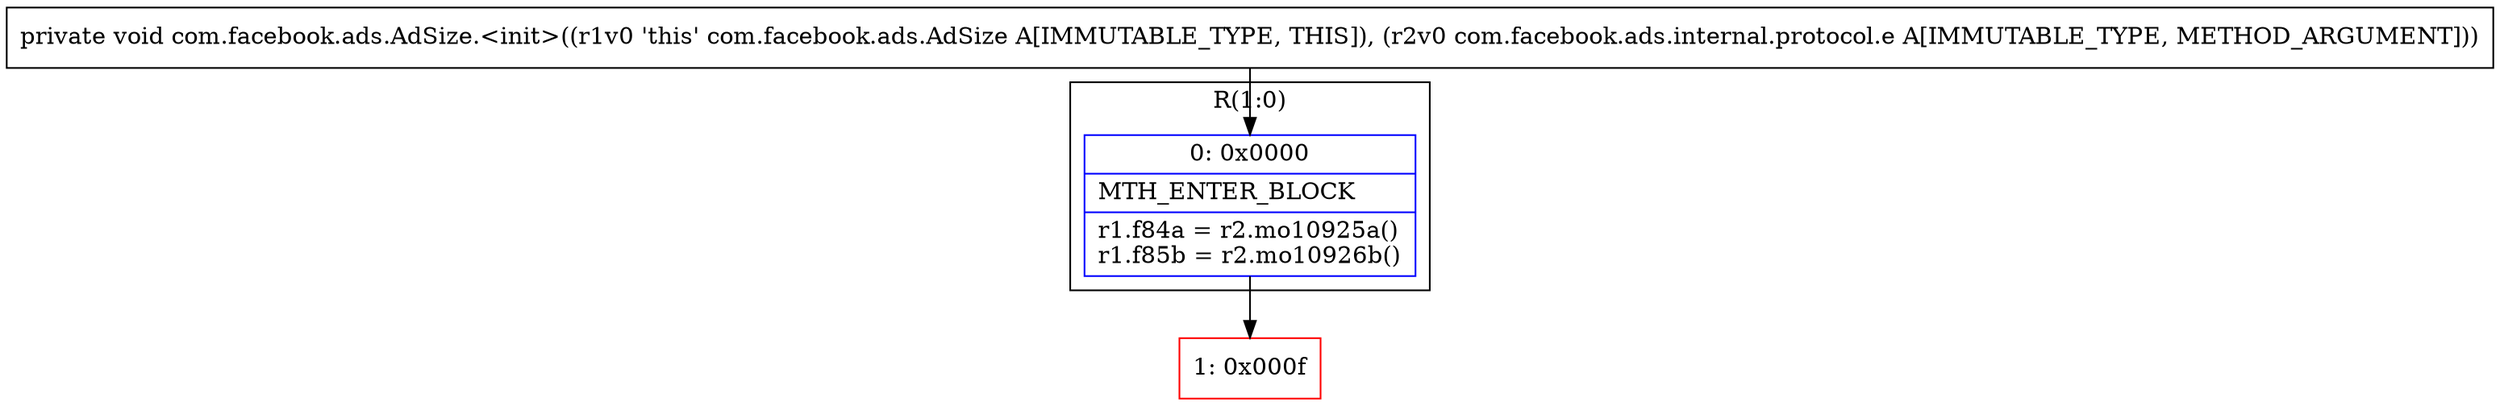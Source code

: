digraph "CFG forcom.facebook.ads.AdSize.\<init\>(Lcom\/facebook\/ads\/internal\/protocol\/e;)V" {
subgraph cluster_Region_220587018 {
label = "R(1:0)";
node [shape=record,color=blue];
Node_0 [shape=record,label="{0\:\ 0x0000|MTH_ENTER_BLOCK\l|r1.f84a = r2.mo10925a()\lr1.f85b = r2.mo10926b()\l}"];
}
Node_1 [shape=record,color=red,label="{1\:\ 0x000f}"];
MethodNode[shape=record,label="{private void com.facebook.ads.AdSize.\<init\>((r1v0 'this' com.facebook.ads.AdSize A[IMMUTABLE_TYPE, THIS]), (r2v0 com.facebook.ads.internal.protocol.e A[IMMUTABLE_TYPE, METHOD_ARGUMENT])) }"];
MethodNode -> Node_0;
Node_0 -> Node_1;
}

